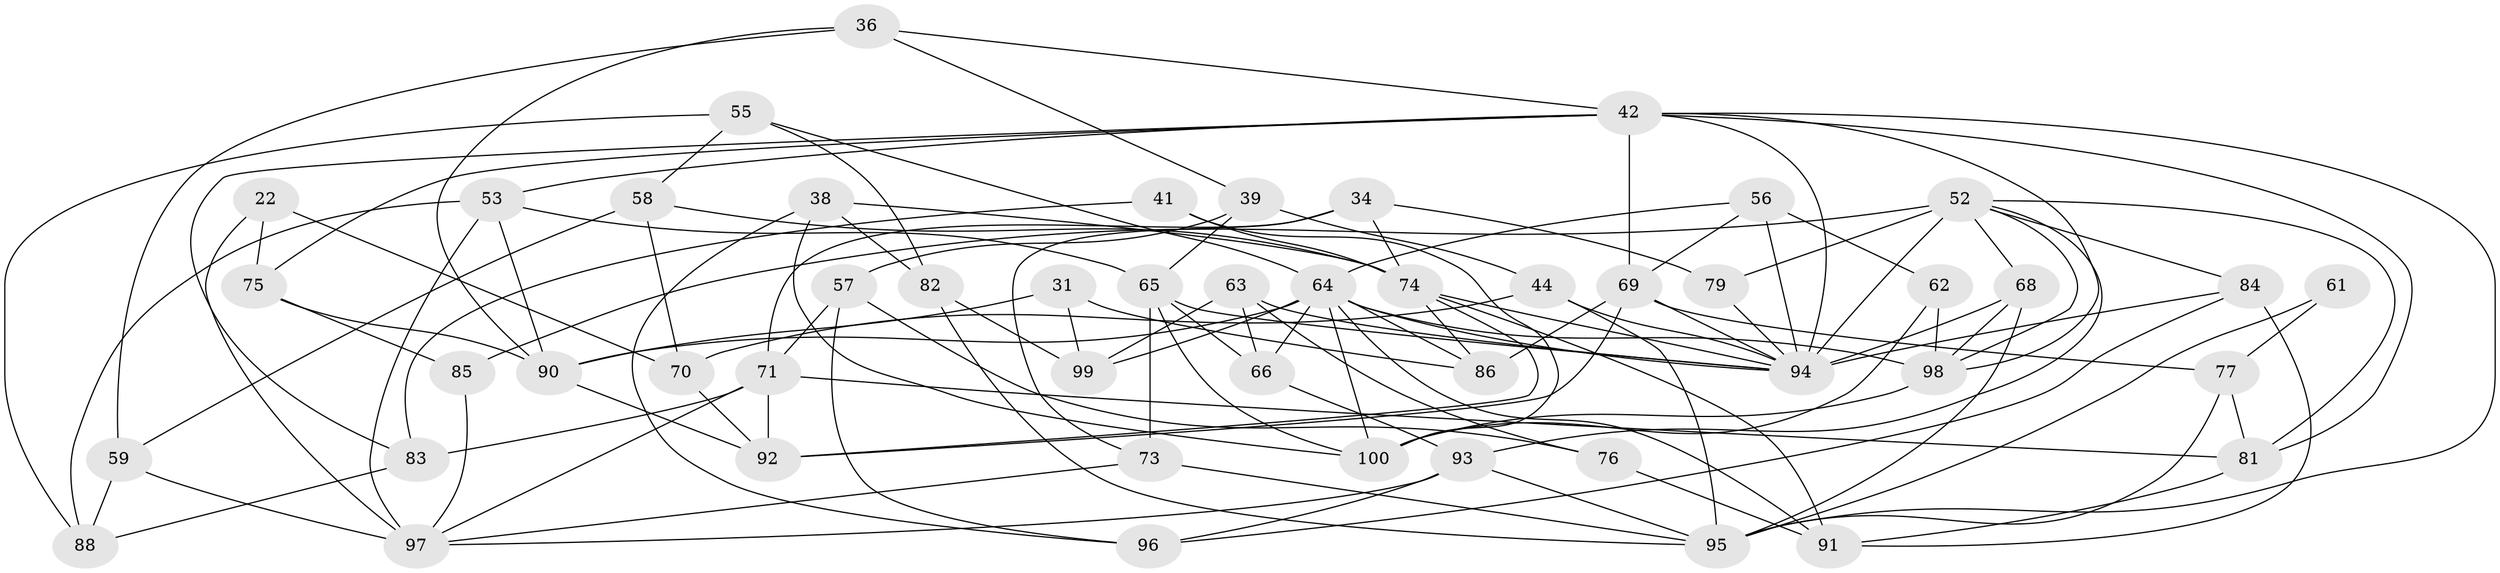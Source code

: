 // original degree distribution, {4: 1.0}
// Generated by graph-tools (version 1.1) at 2025/59/03/09/25 04:59:31]
// undirected, 50 vertices, 121 edges
graph export_dot {
graph [start="1"]
  node [color=gray90,style=filled];
  22;
  31;
  34;
  36;
  38;
  39;
  41;
  42 [super="+33"];
  44;
  52 [super="+26+43"];
  53 [super="+37"];
  55;
  56 [super="+24"];
  57;
  58;
  59;
  61;
  62;
  63;
  64 [super="+17+28+47+51"];
  65 [super="+1+54"];
  66 [super="+32"];
  68;
  69 [super="+6+49"];
  70 [super="+16"];
  71 [super="+46"];
  73 [super="+60"];
  74 [super="+5+40+67"];
  75;
  76;
  77 [super="+7"];
  79;
  81 [super="+4"];
  82;
  83;
  84;
  85;
  86;
  88;
  90 [super="+78"];
  91 [super="+8"];
  92 [super="+3+14"];
  93 [super="+48"];
  94 [super="+50+89"];
  95 [super="+80+87"];
  96;
  97 [super="+27+45"];
  98 [super="+35"];
  99;
  100 [super="+72"];
  22 -- 75;
  22 -- 70 [weight=2];
  22 -- 97;
  31 -- 86;
  31 -- 99;
  31 -- 90 [weight=2];
  34 -- 73;
  34 -- 79;
  34 -- 74;
  34 -- 71;
  36 -- 39;
  36 -- 59;
  36 -- 90;
  36 -- 42;
  38 -- 96;
  38 -- 82;
  38 -- 100;
  38 -- 74;
  39 -- 57;
  39 -- 44;
  39 -- 65;
  41 -- 83;
  41 -- 74;
  41 -- 100 [weight=2];
  42 -- 69 [weight=2];
  42 -- 75;
  42 -- 53;
  42 -- 98;
  42 -- 81;
  42 -- 83;
  42 -- 94;
  42 -- 95;
  44 -- 70;
  44 -- 94;
  44 -- 95;
  52 -- 81;
  52 -- 94;
  52 -- 85 [weight=2];
  52 -- 84;
  52 -- 93;
  52 -- 79 [weight=2];
  52 -- 68;
  52 -- 98;
  53 -- 97 [weight=2];
  53 -- 88;
  53 -- 90;
  53 -- 65;
  55 -- 82;
  55 -- 58;
  55 -- 88;
  55 -- 64;
  56 -- 62 [weight=2];
  56 -- 69;
  56 -- 64;
  56 -- 94 [weight=2];
  57 -- 96;
  57 -- 76;
  57 -- 71;
  58 -- 70;
  58 -- 74;
  58 -- 59;
  59 -- 97;
  59 -- 88;
  61 -- 95 [weight=2];
  61 -- 77 [weight=2];
  62 -- 100;
  62 -- 98;
  63 -- 99;
  63 -- 76;
  63 -- 94;
  63 -- 66;
  64 -- 86;
  64 -- 66;
  64 -- 99;
  64 -- 91;
  64 -- 100 [weight=2];
  64 -- 94 [weight=3];
  64 -- 90 [weight=2];
  64 -- 98;
  65 -- 73 [weight=2];
  65 -- 66 [weight=2];
  65 -- 94;
  65 -- 100;
  66 -- 93 [weight=2];
  68 -- 98;
  68 -- 94;
  68 -- 95;
  69 -- 92 [weight=2];
  69 -- 94 [weight=2];
  69 -- 86;
  69 -- 77 [weight=2];
  70 -- 92 [weight=2];
  71 -- 83;
  71 -- 92 [weight=2];
  71 -- 81 [weight=2];
  71 -- 97;
  73 -- 95 [weight=2];
  73 -- 97;
  74 -- 91;
  74 -- 94 [weight=3];
  74 -- 92;
  74 -- 86;
  75 -- 85;
  75 -- 90;
  76 -- 91 [weight=2];
  77 -- 81;
  77 -- 95;
  79 -- 94;
  81 -- 91;
  82 -- 99;
  82 -- 95;
  83 -- 88;
  84 -- 96;
  84 -- 91;
  84 -- 94;
  85 -- 97;
  90 -- 92;
  93 -- 96;
  93 -- 97;
  93 -- 95;
  98 -- 100;
}
